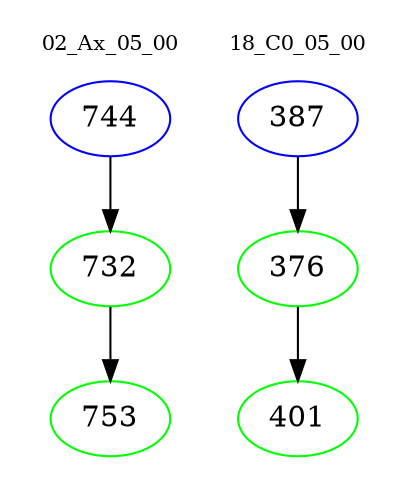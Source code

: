 digraph{
subgraph cluster_0 {
color = white
label = "02_Ax_05_00";
fontsize=10;
T0_744 [label="744", color="blue"]
T0_744 -> T0_732 [color="black"]
T0_732 [label="732", color="green"]
T0_732 -> T0_753 [color="black"]
T0_753 [label="753", color="green"]
}
subgraph cluster_1 {
color = white
label = "18_C0_05_00";
fontsize=10;
T1_387 [label="387", color="blue"]
T1_387 -> T1_376 [color="black"]
T1_376 [label="376", color="green"]
T1_376 -> T1_401 [color="black"]
T1_401 [label="401", color="green"]
}
}
